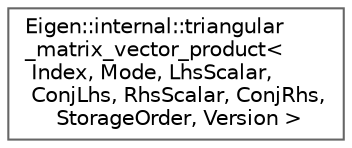 digraph "Graphical Class Hierarchy"
{
 // LATEX_PDF_SIZE
  bgcolor="transparent";
  edge [fontname=Helvetica,fontsize=10,labelfontname=Helvetica,labelfontsize=10];
  node [fontname=Helvetica,fontsize=10,shape=box,height=0.2,width=0.4];
  rankdir="LR";
  Node0 [id="Node000000",label="Eigen::internal::triangular\l_matrix_vector_product\<\l Index, Mode, LhsScalar,\l ConjLhs, RhsScalar, ConjRhs,\l StorageOrder, Version \>",height=0.2,width=0.4,color="grey40", fillcolor="white", style="filled",URL="$structEigen_1_1internal_1_1triangular__matrix__vector__product.html",tooltip=" "];
}
